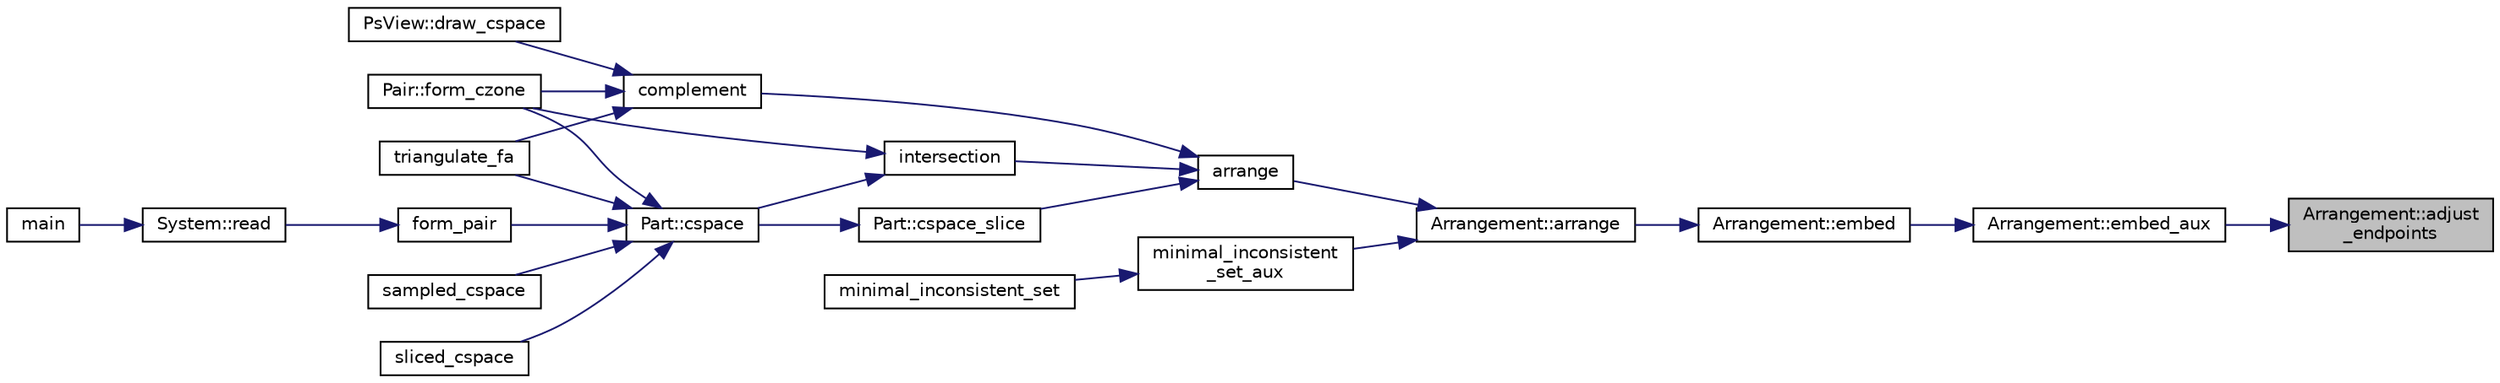 digraph "Arrangement::adjust_endpoints"
{
 // LATEX_PDF_SIZE
  edge [fontname="Helvetica",fontsize="10",labelfontname="Helvetica",labelfontsize="10"];
  node [fontname="Helvetica",fontsize="10",shape=record];
  rankdir="RL";
  Node1 [label="Arrangement::adjust\l_endpoints",height=0.2,width=0.4,color="black", fillcolor="grey75", style="filled", fontcolor="black",tooltip=" "];
  Node1 -> Node2 [dir="back",color="midnightblue",fontsize="10",style="solid",fontname="Helvetica"];
  Node2 [label="Arrangement::embed_aux",height=0.2,width=0.4,color="black", fillcolor="white", style="filled",URL="$d8/d46/class_arrangement.html#adabfe5ab5610142ae5aea42f1762d67f",tooltip=" "];
  Node2 -> Node3 [dir="back",color="midnightblue",fontsize="10",style="solid",fontname="Helvetica"];
  Node3 [label="Arrangement::embed",height=0.2,width=0.4,color="black", fillcolor="white", style="filled",URL="$d8/d46/class_arrangement.html#a837e4a1bfbca4ab14ed01a24ce7515c3",tooltip=" "];
  Node3 -> Node4 [dir="back",color="midnightblue",fontsize="10",style="solid",fontname="Helvetica"];
  Node4 [label="Arrangement::arrange",height=0.2,width=0.4,color="black", fillcolor="white", style="filled",URL="$d8/d46/class_arrangement.html#aa48e67ecbf171616e989d936e221a4e1",tooltip=" "];
  Node4 -> Node5 [dir="back",color="midnightblue",fontsize="10",style="solid",fontname="Helvetica"];
  Node5 [label="arrange",height=0.2,width=0.4,color="black", fillcolor="white", style="filled",URL="$d0/d11/arrange_8_c.html#a8f0f410db8738d9121c7b0a2629abd5d",tooltip=" "];
  Node5 -> Node6 [dir="back",color="midnightblue",fontsize="10",style="solid",fontname="Helvetica"];
  Node6 [label="complement",height=0.2,width=0.4,color="black", fillcolor="white", style="filled",URL="$d7/d5f/system_8_c.html#a26844aaf5673452ccde61452e2431248",tooltip=" "];
  Node6 -> Node7 [dir="back",color="midnightblue",fontsize="10",style="solid",fontname="Helvetica"];
  Node7 [label="PsView::draw_cspace",height=0.2,width=0.4,color="black", fillcolor="white", style="filled",URL="$d4/db7/class_ps_view.html#a621785387236f306cefb7ebfe97cc2fc",tooltip=" "];
  Node6 -> Node8 [dir="back",color="midnightblue",fontsize="10",style="solid",fontname="Helvetica"];
  Node8 [label="Pair::form_czone",height=0.2,width=0.4,color="black", fillcolor="white", style="filled",URL="$d2/d49/class_pair.html#ac6b9ee78ab752f31b84380f43fcc2d09",tooltip=" "];
  Node6 -> Node9 [dir="back",color="midnightblue",fontsize="10",style="solid",fontname="Helvetica"];
  Node9 [label="triangulate_fa",height=0.2,width=0.4,color="black", fillcolor="white", style="filled",URL="$d7/d5f/system_8_c.html#acd7f2d5bae088bcd36199a667b870764",tooltip=" "];
  Node5 -> Node10 [dir="back",color="midnightblue",fontsize="10",style="solid",fontname="Helvetica"];
  Node10 [label="Part::cspace_slice",height=0.2,width=0.4,color="black", fillcolor="white", style="filled",URL="$db/d16/class_part.html#aa13a2e3545f09854a75612909db0fe3d",tooltip=" "];
  Node10 -> Node11 [dir="back",color="midnightblue",fontsize="10",style="solid",fontname="Helvetica"];
  Node11 [label="Part::cspace",height=0.2,width=0.4,color="black", fillcolor="white", style="filled",URL="$db/d16/class_part.html#a9c2bd794a4a3973f19399344f44ad7dc",tooltip=" "];
  Node11 -> Node8 [dir="back",color="midnightblue",fontsize="10",style="solid",fontname="Helvetica"];
  Node11 -> Node12 [dir="back",color="midnightblue",fontsize="10",style="solid",fontname="Helvetica"];
  Node12 [label="form_pair",height=0.2,width=0.4,color="black", fillcolor="white", style="filled",URL="$d7/d5f/system_8_c.html#a327c62f0ea1caf8972a3ec36efa06d6d",tooltip=" "];
  Node12 -> Node13 [dir="back",color="midnightblue",fontsize="10",style="solid",fontname="Helvetica"];
  Node13 [label="System::read",height=0.2,width=0.4,color="black", fillcolor="white", style="filled",URL="$d9/d16/class_system.html#a70cb292ef3c419acba0075f5a5317672",tooltip=" "];
  Node13 -> Node14 [dir="back",color="midnightblue",fontsize="10",style="solid",fontname="Helvetica"];
  Node14 [label="main",height=0.2,width=0.4,color="black", fillcolor="white", style="filled",URL="$d5/db2/hipair_8_c.html#a0ddf1224851353fc92bfbff6f499fa97",tooltip=" "];
  Node11 -> Node15 [dir="back",color="midnightblue",fontsize="10",style="solid",fontname="Helvetica"];
  Node15 [label="sampled_cspace",height=0.2,width=0.4,color="black", fillcolor="white", style="filled",URL="$d7/d5f/system_8_c.html#aed08f5587c0034df7b6b210a92df7ef3",tooltip=" "];
  Node11 -> Node16 [dir="back",color="midnightblue",fontsize="10",style="solid",fontname="Helvetica"];
  Node16 [label="sliced_cspace",height=0.2,width=0.4,color="black", fillcolor="white", style="filled",URL="$d7/d5f/system_8_c.html#a586f2871b7d3ca2f661d636e3aadf286",tooltip=" "];
  Node11 -> Node9 [dir="back",color="midnightblue",fontsize="10",style="solid",fontname="Helvetica"];
  Node5 -> Node17 [dir="back",color="midnightblue",fontsize="10",style="solid",fontname="Helvetica"];
  Node17 [label="intersection",height=0.2,width=0.4,color="black", fillcolor="white", style="filled",URL="$d7/d5f/system_8_c.html#abc261e01d8f1e11eebaa933f9f6890ab",tooltip=" "];
  Node17 -> Node11 [dir="back",color="midnightblue",fontsize="10",style="solid",fontname="Helvetica"];
  Node17 -> Node8 [dir="back",color="midnightblue",fontsize="10",style="solid",fontname="Helvetica"];
  Node4 -> Node18 [dir="back",color="midnightblue",fontsize="10",style="solid",fontname="Helvetica"];
  Node18 [label="minimal_inconsistent\l_set_aux",height=0.2,width=0.4,color="black", fillcolor="white", style="filled",URL="$d0/d11/arrange_8_c.html#a43321ea565c26429249c2589bd830055",tooltip=" "];
  Node18 -> Node19 [dir="back",color="midnightblue",fontsize="10",style="solid",fontname="Helvetica"];
  Node19 [label="minimal_inconsistent_set",height=0.2,width=0.4,color="black", fillcolor="white", style="filled",URL="$d0/d11/arrange_8_c.html#a28f76b567834648d2fc19f5fe2802651",tooltip=" "];
}
